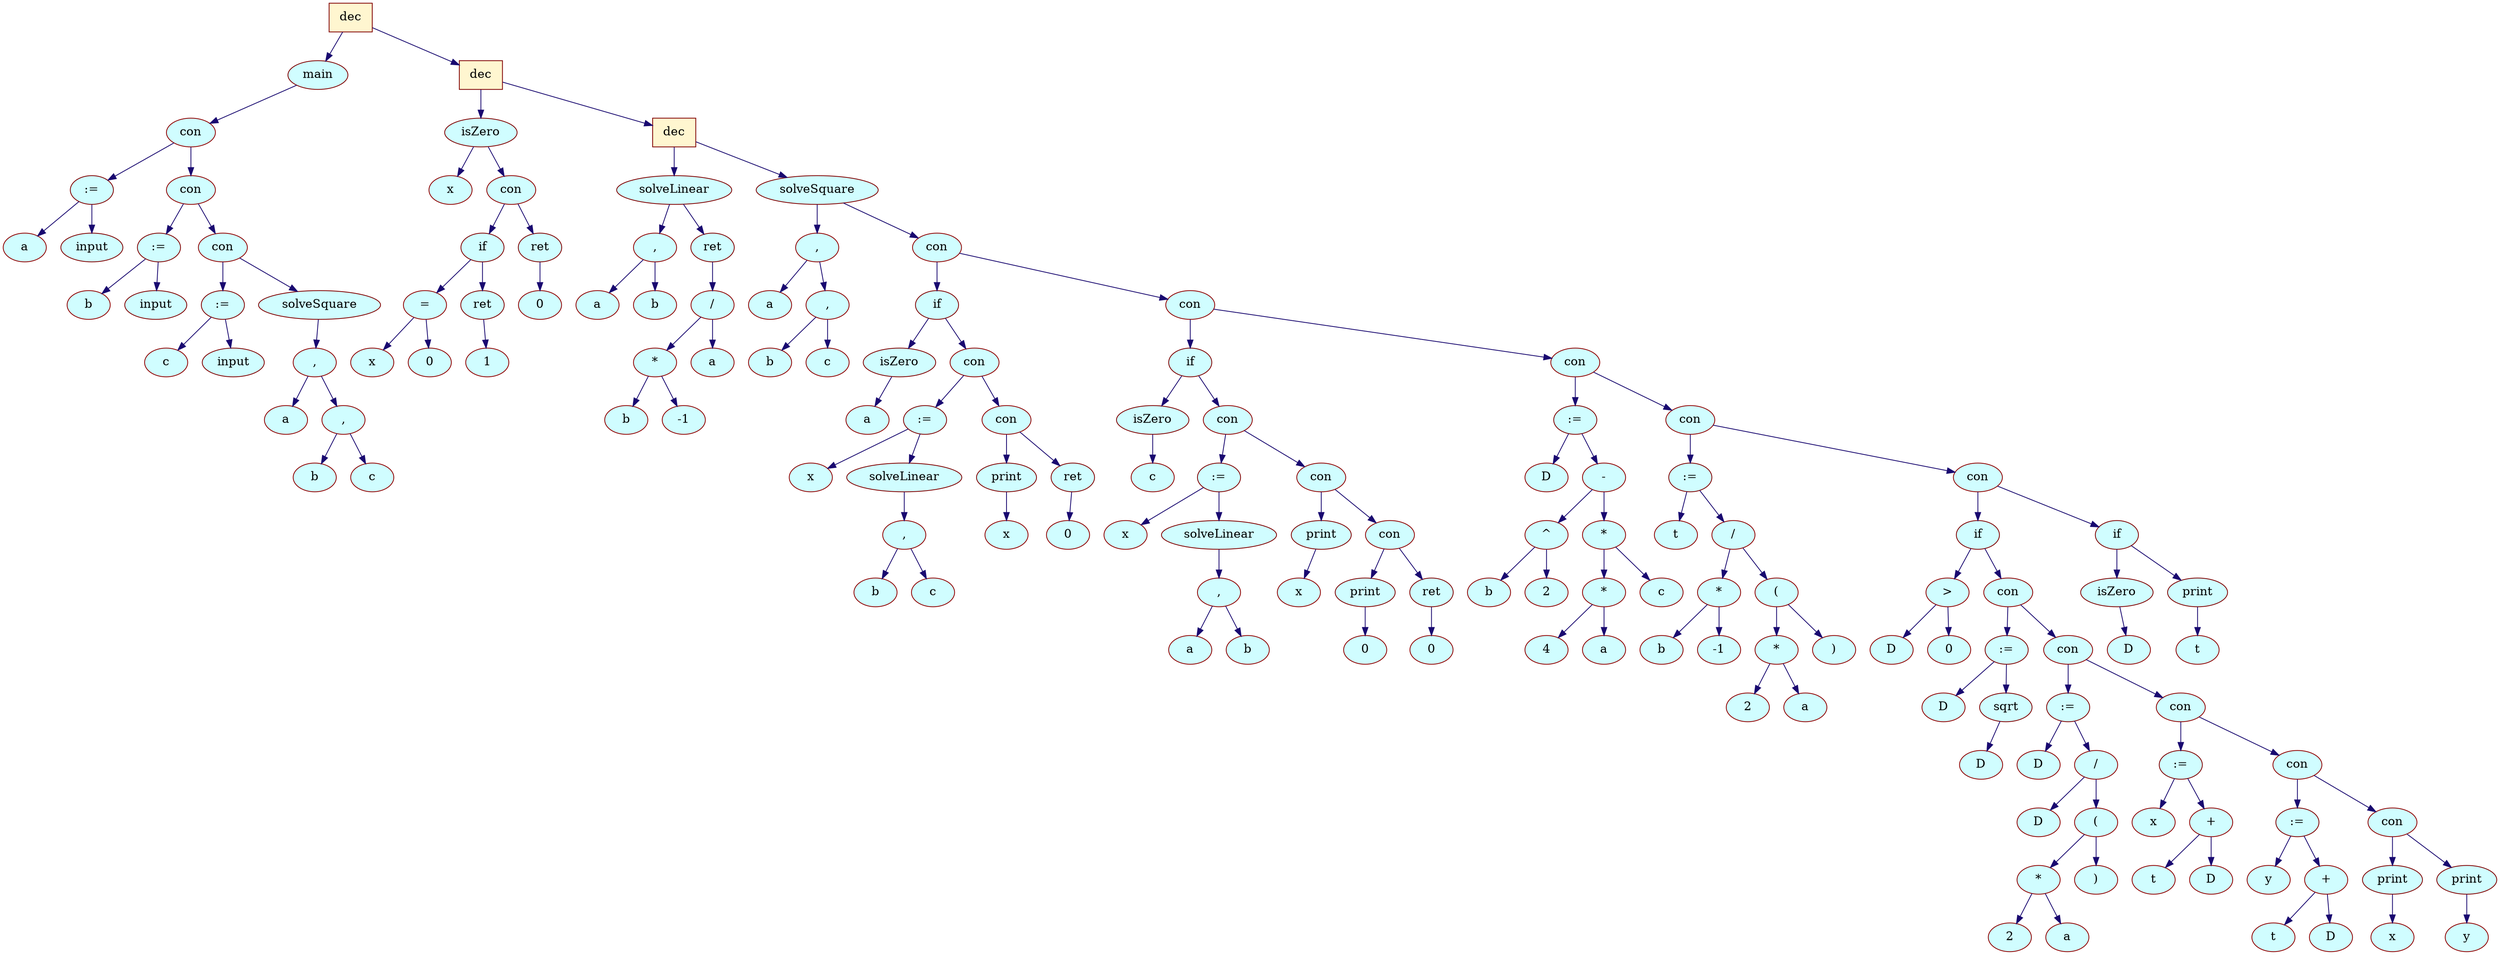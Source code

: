 digraph {
	node[shape = "cube", color = "#800000", fontsize = 15, style = "filled", fillcolor = "#88CEFA"];
	edge[color = "#190970", fontsize = 11];

		"dec_0x55d6ba259410"[shape = "cube", label = "dec", color="#800000",                                style="filled", fillcolor = "#FFF6D0"];
		"dec_0x55d6ba259410"->"main_0x55d6ba2593d0";

		"main_0x55d6ba2593d0"[shape = "ellipse", label = "main", color="#800000",                                style="filled", fillcolor = "#D0FDFF"];
		"main_0x55d6ba2593d0"->"con_0x55d6ba258d30";

		"con_0x55d6ba258d30"[shape = "ellipse", label = "con", color="#900000",                                style="filled", fillcolor = "#D0FDFF"];
		"con_0x55d6ba258d30"->":=_0x55d6ba258cb0";

		":=_0x55d6ba258cb0"[shape = "ellipse", label = ":=", color="#800000",                                style="filled", fillcolor = "#D0FDFF"];
		":=_0x55d6ba258cb0"->"a_0x55d6ba258c70";

		"a_0x55d6ba258c70"[shape = "ellipse", label = "a", color="#900000", style="filled",                            fillcolor = "#D0FDFF"];
		":=_0x55d6ba258cb0"->"input_0x55d6ba258c30";

		"input_0x55d6ba258c30"[shape = "ellipse", label = "input", color="#800000",                                style="filled", fillcolor = "#D0FDFF"];
		"con_0x55d6ba258d30"->"con_0x55d6ba258fb0";

		"con_0x55d6ba258fb0"[shape = "ellipse", label = "con", color="#900000",                                style="filled", fillcolor = "#D0FDFF"];
		"con_0x55d6ba258fb0"->":=_0x55d6ba258f30";

		":=_0x55d6ba258f30"[shape = "ellipse", label = ":=", color="#800000",                                style="filled", fillcolor = "#D0FDFF"];
		":=_0x55d6ba258f30"->"b_0x55d6ba258ef0";

		"b_0x55d6ba258ef0"[shape = "ellipse", label = "b", color="#900000", style="filled",                            fillcolor = "#D0FDFF"];
		":=_0x55d6ba258f30"->"input_0x55d6ba258eb0";

		"input_0x55d6ba258eb0"[shape = "ellipse", label = "input", color="#800000",                                style="filled", fillcolor = "#D0FDFF"];
		"con_0x55d6ba258fb0"->"con_0x55d6ba2591f0";

		"con_0x55d6ba2591f0"[shape = "ellipse", label = "con", color="#900000",                                style="filled", fillcolor = "#D0FDFF"];
		"con_0x55d6ba2591f0"->":=_0x55d6ba259170";

		":=_0x55d6ba259170"[shape = "ellipse", label = ":=", color="#800000",                                style="filled", fillcolor = "#D0FDFF"];
		":=_0x55d6ba259170"->"c_0x55d6ba2590b0";

		"c_0x55d6ba2590b0"[shape = "ellipse", label = "c", color="#900000", style="filled",                            fillcolor = "#D0FDFF"];
		":=_0x55d6ba259170"->"input_0x55d6ba259130";

		"input_0x55d6ba259130"[shape = "ellipse", label = "input", color="#800000",                                style="filled", fillcolor = "#D0FDFF"];
		"con_0x55d6ba2591f0"->"solveSquare_0x55d6ba259390";

		"solveSquare_0x55d6ba259390"[shape = "ellipse", label = "solveSquare", color="#800000",                                style="filled", fillcolor = "#D0FDFF"];
		"solveSquare_0x55d6ba259390"->",_0x55d6ba259290";

		",_0x55d6ba259290"[shape = "ellipse", label = ",", color="#900000",                                style="filled", fillcolor = "#D0FDFF"];
		",_0x55d6ba259290"->"a_0x55d6ba2591b0";

		"a_0x55d6ba2591b0"[shape = "ellipse", label = "a", color="#900000", style="filled",                            fillcolor = "#D0FDFF"];
		",_0x55d6ba259290"->",_0x55d6ba259310";

		",_0x55d6ba259310"[shape = "ellipse", label = ",", color="#900000",                                style="filled", fillcolor = "#D0FDFF"];
		",_0x55d6ba259310"->"b_0x55d6ba259250";

		"b_0x55d6ba259250"[shape = "ellipse", label = "b", color="#900000", style="filled",                            fillcolor = "#D0FDFF"];
		",_0x55d6ba259310"->"c_0x55d6ba2592d0";

		"c_0x55d6ba2592d0"[shape = "ellipse", label = "c", color="#900000", style="filled",                            fillcolor = "#D0FDFF"];
		"dec_0x55d6ba259410"->"dec_0x55d6ba259750";

		"dec_0x55d6ba259750"[shape = "cube", label = "dec", color="#800000",                                style="filled", fillcolor = "#FFF6D0"];
		"dec_0x55d6ba259750"->"isZero_0x55d6ba259690";

		"isZero_0x55d6ba259690"[shape = "ellipse", label = "isZero", color="#800000",                                style="filled", fillcolor = "#D0FDFF"];
		"isZero_0x55d6ba259690"->"x_0x55d6ba259350";

		"x_0x55d6ba259350"[shape = "ellipse", label = "x", color="#900000", style="filled",                            fillcolor = "#D0FDFF"];
		"isZero_0x55d6ba259690"->"con_0x55d6ba259650";

		"con_0x55d6ba259650"[shape = "ellipse", label = "con", color="#900000",                                style="filled", fillcolor = "#D0FDFF"];
		"con_0x55d6ba259650"->"if_0x55d6ba259590";

		"if_0x55d6ba259590"[shape = "ellipse", label = "if", color="#800000",                                style="filled", fillcolor = "#D0FDFF"];
		"if_0x55d6ba259590"->"=_0x55d6ba259510";

		"=_0x55d6ba259510"[shape = "ellipse", label = "=", color="#900000",                                style="filled", fillcolor = "#D0FDFF"];
		"=_0x55d6ba259510"->"x_0x55d6ba259490";

		"x_0x55d6ba259490"[shape = "ellipse", label = "x", color="#900000", style="filled",                            fillcolor = "#D0FDFF"];
		"=_0x55d6ba259510"->"0_0x55d6ba2594d0";

		"0_0x55d6ba2594d0"[shape = "ellipse", label = "0", color="#900000", style="filled",                            fillcolor = "#D0FDFF"];
		"if_0x55d6ba259590"->		"ret_0x55d6ba2595d0";

		"ret_0x55d6ba2595d0"[shape = "ellipse", label = "ret", color="#800000",                                style="filled", fillcolor = "#D0FDFF"];
		"ret_0x55d6ba2595d0"->"1_0x55d6ba259550";

		"1_0x55d6ba259550"[shape = "ellipse", label = "1", color="#900000", style="filled",                            fillcolor = "#D0FDFF"];
		"con_0x55d6ba259650"->		"ret_0x55d6ba2596d0";

		"ret_0x55d6ba2596d0"[shape = "ellipse", label = "ret", color="#800000",                                style="filled", fillcolor = "#D0FDFF"];
		"ret_0x55d6ba2596d0"->"0_0x55d6ba259610";

		"0_0x55d6ba259610"[shape = "ellipse", label = "0", color="#900000", style="filled",                            fillcolor = "#D0FDFF"];
		"dec_0x55d6ba259750"->"dec_0x55d6ba259a30";

		"dec_0x55d6ba259a30"[shape = "cube", label = "dec", color="#800000",                                style="filled", fillcolor = "#FFF6D0"];
		"dec_0x55d6ba259a30"->"solveLinear_0x55d6ba259970";

		"solveLinear_0x55d6ba259970"[shape = "ellipse", label = "solveLinear", color="#800000",                                style="filled", fillcolor = "#D0FDFF"];
		"solveLinear_0x55d6ba259970"->",_0x55d6ba2597f0";

		",_0x55d6ba2597f0"[shape = "ellipse", label = ",", color="#900000",                                style="filled", fillcolor = "#D0FDFF"];
		",_0x55d6ba2597f0"->"a_0x55d6ba259710";

		"a_0x55d6ba259710"[shape = "ellipse", label = "a", color="#900000", style="filled",                            fillcolor = "#D0FDFF"];
		",_0x55d6ba2597f0"->"b_0x55d6ba2597b0";

		"b_0x55d6ba2597b0"[shape = "ellipse", label = "b", color="#900000", style="filled",                            fillcolor = "#D0FDFF"];
		"solveLinear_0x55d6ba259970"->		"ret_0x55d6ba2599b0";

		"ret_0x55d6ba2599b0"[shape = "ellipse", label = "ret", color="#800000",                                style="filled", fillcolor = "#D0FDFF"];
		"ret_0x55d6ba2599b0"->"/_0x55d6ba259930";

		"/_0x55d6ba259930"[shape = "ellipse", label = "/", color="#900000",                                style="filled", fillcolor = "#D0FDFF"];
		"/_0x55d6ba259930"->"*_0x55d6ba2598b0";

		"*_0x55d6ba2598b0"[shape = "ellipse", label = "*", color="#900000",                                style="filled", fillcolor = "#D0FDFF"];
		"*_0x55d6ba2598b0"->"b_0x55d6ba259870";

		"b_0x55d6ba259870"[shape = "ellipse", label = "b", color="#900000", style="filled",                            fillcolor = "#D0FDFF"];
		"*_0x55d6ba2598b0"->"-1_0x55d6ba259830";

		"-1_0x55d6ba259830"[shape = "ellipse", label = "-1", color="#900000", style="filled",                            fillcolor = "#D0FDFF"];
		"/_0x55d6ba259930"->"a_0x55d6ba2598f0";

		"a_0x55d6ba2598f0"[shape = "ellipse", label = "a", color="#900000", style="filled",                            fillcolor = "#D0FDFF"];
		"dec_0x55d6ba259a30"->"solveSquare_0x55d6ba25bcf0";

		"solveSquare_0x55d6ba25bcf0"[shape = "ellipse", label = "solveSquare", color="#800000",                                style="filled", fillcolor = "#D0FDFF"];
		"solveSquare_0x55d6ba25bcf0"->",_0x55d6ba259dd0";

		",_0x55d6ba259dd0"[shape = "ellipse", label = ",", color="#900000",                                style="filled", fillcolor = "#D0FDFF"];
		",_0x55d6ba259dd0"->"a_0x55d6ba2599f0";

		"a_0x55d6ba2599f0"[shape = "ellipse", label = "a", color="#900000", style="filled",                            fillcolor = "#D0FDFF"];
		",_0x55d6ba259dd0"->",_0x55d6ba259e50";

		",_0x55d6ba259e50"[shape = "ellipse", label = ",", color="#900000",                                style="filled", fillcolor = "#D0FDFF"];
		",_0x55d6ba259e50"->"b_0x55d6ba259d90";

		"b_0x55d6ba259d90"[shape = "ellipse", label = "b", color="#900000", style="filled",                            fillcolor = "#D0FDFF"];
		",_0x55d6ba259e50"->"c_0x55d6ba259e10";

		"c_0x55d6ba259e10"[shape = "ellipse", label = "c", color="#900000", style="filled",                            fillcolor = "#D0FDFF"];
		"solveSquare_0x55d6ba25bcf0"->"con_0x55d6ba25a350";

		"con_0x55d6ba25a350"[shape = "ellipse", label = "con", color="#900000",                                style="filled", fillcolor = "#D0FDFF"];
		"con_0x55d6ba25a350"->"if_0x55d6ba25a290";

		"if_0x55d6ba25a290"[shape = "ellipse", label = "if", color="#800000",                                style="filled", fillcolor = "#D0FDFF"];
		"if_0x55d6ba25a290"->"isZero_0x55d6ba259f30";

		"isZero_0x55d6ba259f30"[shape = "ellipse", label = "isZero", color="#800000",                                style="filled", fillcolor = "#D0FDFF"];
		"isZero_0x55d6ba259f30"->"a_0x55d6ba259eb0";

		"a_0x55d6ba259eb0"[shape = "ellipse", label = "a", color="#900000", style="filled",                            fillcolor = "#D0FDFF"];
		"if_0x55d6ba25a290"->"con_0x55d6ba25a170";

		"con_0x55d6ba25a170"[shape = "ellipse", label = "con", color="#900000",                                style="filled", fillcolor = "#D0FDFF"];
		"con_0x55d6ba25a170"->":=_0x55d6ba25a0f0";

		":=_0x55d6ba25a0f0"[shape = "ellipse", label = ":=", color="#800000",                                style="filled", fillcolor = "#D0FDFF"];
		":=_0x55d6ba25a0f0"->"x_0x55d6ba25a070";

		"x_0x55d6ba25a070"[shape = "ellipse", label = "x", color="#900000", style="filled",                            fillcolor = "#D0FDFF"];
		":=_0x55d6ba25a0f0"->"solveLinear_0x55d6ba25a0b0";

		"solveLinear_0x55d6ba25a0b0"[shape = "ellipse", label = "solveLinear", color="#800000",                                style="filled", fillcolor = "#D0FDFF"];
		"solveLinear_0x55d6ba25a0b0"->",_0x55d6ba25a030";

		",_0x55d6ba25a030"[shape = "ellipse", label = ",", color="#900000",                                style="filled", fillcolor = "#D0FDFF"];
		",_0x55d6ba25a030"->"b_0x55d6ba259fb0";

		"b_0x55d6ba259fb0"[shape = "ellipse", label = "b", color="#900000", style="filled",                            fillcolor = "#D0FDFF"];
		",_0x55d6ba25a030"->"c_0x55d6ba259ff0";

		"c_0x55d6ba259ff0"[shape = "ellipse", label = "c", color="#900000", style="filled",                            fillcolor = "#D0FDFF"];
		"con_0x55d6ba25a170"->"con_0x55d6ba25a250";

		"con_0x55d6ba25a250"[shape = "ellipse", label = "con", color="#900000",                                style="filled", fillcolor = "#D0FDFF"];
		"con_0x55d6ba25a250"->"print_0x55d6ba25a210";

		"print_0x55d6ba25a210"[shape = "ellipse", label = "print", color="#800000",                                style="filled", fillcolor = "#D0FDFF"];
		"print_0x55d6ba25a210"->"x_0x55d6ba25a130";

		"x_0x55d6ba25a130"[shape = "ellipse", label = "x", color="#900000", style="filled",                            fillcolor = "#D0FDFF"];
		"con_0x55d6ba25a250"->		"ret_0x55d6ba25a2d0";

		"ret_0x55d6ba25a2d0"[shape = "ellipse", label = "ret", color="#800000",                                style="filled", fillcolor = "#D0FDFF"];
		"ret_0x55d6ba25a2d0"->"0_0x55d6ba25a1d0";

		"0_0x55d6ba25a1d0"[shape = "ellipse", label = "0", color="#900000", style="filled",                            fillcolor = "#D0FDFF"];
		"con_0x55d6ba25a350"->"con_0x55d6ba25a8f0";

		"con_0x55d6ba25a8f0"[shape = "ellipse", label = "con", color="#900000",                                style="filled", fillcolor = "#D0FDFF"];
		"con_0x55d6ba25a8f0"->"if_0x55d6ba25a830";

		"if_0x55d6ba25a830"[shape = "ellipse", label = "if", color="#800000",                                style="filled", fillcolor = "#D0FDFF"];
		"if_0x55d6ba25a830"->"isZero_0x55d6ba25a3f0";

		"isZero_0x55d6ba25a3f0"[shape = "ellipse", label = "isZero", color="#800000",                                style="filled", fillcolor = "#D0FDFF"];
		"isZero_0x55d6ba25a3f0"->"c_0x55d6ba25a310";

		"c_0x55d6ba25a310"[shape = "ellipse", label = "c", color="#900000", style="filled",                            fillcolor = "#D0FDFF"];
		"if_0x55d6ba25a830"->"con_0x55d6ba25a630";

		"con_0x55d6ba25a630"[shape = "ellipse", label = "con", color="#900000",                                style="filled", fillcolor = "#D0FDFF"];
		"con_0x55d6ba25a630"->":=_0x55d6ba25a5b0";

		":=_0x55d6ba25a5b0"[shape = "ellipse", label = ":=", color="#800000",                                style="filled", fillcolor = "#D0FDFF"];
		":=_0x55d6ba25a5b0"->"x_0x55d6ba25a530";

		"x_0x55d6ba25a530"[shape = "ellipse", label = "x", color="#900000", style="filled",                            fillcolor = "#D0FDFF"];
		":=_0x55d6ba25a5b0"->"solveLinear_0x55d6ba25a570";

		"solveLinear_0x55d6ba25a570"[shape = "ellipse", label = "solveLinear", color="#800000",                                style="filled", fillcolor = "#D0FDFF"];
		"solveLinear_0x55d6ba25a570"->",_0x55d6ba25a4f0";

		",_0x55d6ba25a4f0"[shape = "ellipse", label = ",", color="#900000",                                style="filled", fillcolor = "#D0FDFF"];
		",_0x55d6ba25a4f0"->"a_0x55d6ba25a470";

		"a_0x55d6ba25a470"[shape = "ellipse", label = "a", color="#900000", style="filled",                            fillcolor = "#D0FDFF"];
		",_0x55d6ba25a4f0"->"b_0x55d6ba25a4b0";

		"b_0x55d6ba25a4b0"[shape = "ellipse", label = "b", color="#900000", style="filled",                            fillcolor = "#D0FDFF"];
		"con_0x55d6ba25a630"->"con_0x55d6ba25a710";

		"con_0x55d6ba25a710"[shape = "ellipse", label = "con", color="#900000",                                style="filled", fillcolor = "#D0FDFF"];
		"con_0x55d6ba25a710"->"print_0x55d6ba25a6d0";

		"print_0x55d6ba25a6d0"[shape = "ellipse", label = "print", color="#800000",                                style="filled", fillcolor = "#D0FDFF"];
		"print_0x55d6ba25a6d0"->"x_0x55d6ba25a5f0";

		"x_0x55d6ba25a5f0"[shape = "ellipse", label = "x", color="#900000", style="filled",                            fillcolor = "#D0FDFF"];
		"con_0x55d6ba25a710"->"con_0x55d6ba25a7f0";

		"con_0x55d6ba25a7f0"[shape = "ellipse", label = "con", color="#900000",                                style="filled", fillcolor = "#D0FDFF"];
		"con_0x55d6ba25a7f0"->"print_0x55d6ba25a7b0";

		"print_0x55d6ba25a7b0"[shape = "ellipse", label = "print", color="#800000",                                style="filled", fillcolor = "#D0FDFF"];
		"print_0x55d6ba25a7b0"->"0_0x55d6ba25a690";

		"0_0x55d6ba25a690"[shape = "ellipse", label = "0", color="#900000", style="filled",                            fillcolor = "#D0FDFF"];
		"con_0x55d6ba25a7f0"->		"ret_0x55d6ba25a870";

		"ret_0x55d6ba25a870"[shape = "ellipse", label = "ret", color="#800000",                                style="filled", fillcolor = "#D0FDFF"];
		"ret_0x55d6ba25a870"->"0_0x55d6ba25a770";

		"0_0x55d6ba25a770"[shape = "ellipse", label = "0", color="#900000", style="filled",                            fillcolor = "#D0FDFF"];
		"con_0x55d6ba25a8f0"->"con_0x55d6ba25ac70";

		"con_0x55d6ba25ac70"[shape = "ellipse", label = "con", color="#900000",                                style="filled", fillcolor = "#D0FDFF"];
		"con_0x55d6ba25ac70"->":=_0x55d6ba25abf0";

		":=_0x55d6ba25abf0"[shape = "ellipse", label = ":=", color="#800000",                                style="filled", fillcolor = "#D0FDFF"];
		":=_0x55d6ba25abf0"->"D_0x55d6ba25abb0";

		"D_0x55d6ba25abb0"[shape = "ellipse", label = "D", color="#900000", style="filled",                            fillcolor = "#D0FDFF"];
		":=_0x55d6ba25abf0"->"-_0x55d6ba25ab70";

		"-_0x55d6ba25ab70"[shape = "ellipse", label = "-", color="#900000",                                style="filled", fillcolor = "#D0FDFF"];
		"-_0x55d6ba25ab70"->"^_0x55d6ba25a9f0";

		"^_0x55d6ba25a9f0"[shape = "ellipse", label = "^", color="#900000",                                style="filled", fillcolor = "#D0FDFF"];
		"^_0x55d6ba25a9f0"->"b_0x55d6ba25a970";

		"b_0x55d6ba25a970"[shape = "ellipse", label = "b", color="#900000", style="filled",                            fillcolor = "#D0FDFF"];
		"^_0x55d6ba25a9f0"->"2_0x55d6ba25a9b0";

		"2_0x55d6ba25a9b0"[shape = "ellipse", label = "2", color="#900000", style="filled",                            fillcolor = "#D0FDFF"];
		"-_0x55d6ba25ab70"->"*_0x55d6ba25ab30";

		"*_0x55d6ba25ab30"[shape = "ellipse", label = "*", color="#900000",                                style="filled", fillcolor = "#D0FDFF"];
		"*_0x55d6ba25ab30"->"*_0x55d6ba25aab0";

		"*_0x55d6ba25aab0"[shape = "ellipse", label = "*", color="#900000",                                style="filled", fillcolor = "#D0FDFF"];
		"*_0x55d6ba25aab0"->"4_0x55d6ba25aa30";

		"4_0x55d6ba25aa30"[shape = "ellipse", label = "4", color="#900000", style="filled",                            fillcolor = "#D0FDFF"];
		"*_0x55d6ba25aab0"->"a_0x55d6ba25aa70";

		"a_0x55d6ba25aa70"[shape = "ellipse", label = "a", color="#900000", style="filled",                            fillcolor = "#D0FDFF"];
		"*_0x55d6ba25ab30"->"c_0x55d6ba25aaf0";

		"c_0x55d6ba25aaf0"[shape = "ellipse", label = "c", color="#900000", style="filled",                            fillcolor = "#D0FDFF"];
		"con_0x55d6ba25ac70"->"con_0x55d6ba25afd0";

		"con_0x55d6ba25afd0"[shape = "ellipse", label = "con", color="#900000",                                style="filled", fillcolor = "#D0FDFF"];
		"con_0x55d6ba25afd0"->":=_0x55d6ba25af50";

		":=_0x55d6ba25af50"[shape = "ellipse", label = ":=", color="#800000",                                style="filled", fillcolor = "#D0FDFF"];
		":=_0x55d6ba25af50"->"t_0x55d6ba25af10";

		"t_0x55d6ba25af10"[shape = "ellipse", label = "t", color="#900000", style="filled",                            fillcolor = "#D0FDFF"];
		":=_0x55d6ba25af50"->"/_0x55d6ba25aed0";

		"/_0x55d6ba25aed0"[shape = "ellipse", label = "/", color="#900000",                                style="filled", fillcolor = "#D0FDFF"];
		"/_0x55d6ba25aed0"->"*_0x55d6ba25ad50";

		"*_0x55d6ba25ad50"[shape = "ellipse", label = "*", color="#900000",                                style="filled", fillcolor = "#D0FDFF"];
		"*_0x55d6ba25ad50"->"b_0x55d6ba25ad10";

		"b_0x55d6ba25ad10"[shape = "ellipse", label = "b", color="#900000", style="filled",                            fillcolor = "#D0FDFF"];
		"*_0x55d6ba25ad50"->"-1_0x55d6ba25acd0";

		"-1_0x55d6ba25acd0"[shape = "ellipse", label = "-1", color="#900000", style="filled",                            fillcolor = "#D0FDFF"];
		"/_0x55d6ba25aed0"->"(_0x55d6ba25ae90";

		"(_0x55d6ba25ae90"[shape = "ellipse", label = "(", color="#900000",                                style="filled", fillcolor = "#D0FDFF"];
		"(_0x55d6ba25ae90"->"*_0x55d6ba25ae10";

		"*_0x55d6ba25ae10"[shape = "ellipse", label = "*", color="#900000",                                style="filled", fillcolor = "#D0FDFF"];
		"*_0x55d6ba25ae10"->"2_0x55d6ba25ad90";

		"2_0x55d6ba25ad90"[shape = "ellipse", label = "2", color="#900000", style="filled",                            fillcolor = "#D0FDFF"];
		"*_0x55d6ba25ae10"->"a_0x55d6ba25add0";

		"a_0x55d6ba25add0"[shape = "ellipse", label = "a", color="#900000", style="filled",                            fillcolor = "#D0FDFF"];
		"(_0x55d6ba25ae90"->")_0x55d6ba25ae50";

		")_0x55d6ba25ae50"[shape = "ellipse", label = ")", color="#900000",                                style="filled", fillcolor = "#D0FDFF"];
		"con_0x55d6ba25afd0"->"con_0x55d6ba25bb70";

		"con_0x55d6ba25bb70"[shape = "ellipse", label = "con", color="#900000",                                style="filled", fillcolor = "#D0FDFF"];
		"con_0x55d6ba25bb70"->"if_0x55d6ba25bab0";

		"if_0x55d6ba25bab0"[shape = "ellipse", label = "if", color="#800000",                                style="filled", fillcolor = "#D0FDFF"];
		"if_0x55d6ba25bab0"->">_0x55d6ba25b070";

		">_0x55d6ba25b070"[shape = "ellipse", label = ">", color="#900000",                                style="filled", fillcolor = "#D0FDFF"];
		">_0x55d6ba25b070"->"D_0x55d6ba25af90";

		"D_0x55d6ba25af90"[shape = "ellipse", label = "D", color="#900000", style="filled",                            fillcolor = "#D0FDFF"];
		">_0x55d6ba25b070"->"0_0x55d6ba25b030";

		"0_0x55d6ba25b030"[shape = "ellipse", label = "0", color="#900000", style="filled",                            fillcolor = "#D0FDFF"];
		"if_0x55d6ba25bab0"->"con_0x55d6ba25b270";

		"con_0x55d6ba25b270"[shape = "ellipse", label = "con", color="#900000",                                style="filled", fillcolor = "#D0FDFF"];
		"con_0x55d6ba25b270"->":=_0x55d6ba25b1f0";

		":=_0x55d6ba25b1f0"[shape = "ellipse", label = ":=", color="#800000",                                style="filled", fillcolor = "#D0FDFF"];
		":=_0x55d6ba25b1f0"->"D_0x55d6ba25b170";

		"D_0x55d6ba25b170"[shape = "ellipse", label = "D", color="#900000", style="filled",                            fillcolor = "#D0FDFF"];
		":=_0x55d6ba25b1f0"->"sqrt_0x55d6ba25b1b0";

		"sqrt_0x55d6ba25b1b0"[shape = "ellipse", label = "sqrt", color="#800000",                                style="filled", fillcolor = "#D0FDFF"];
		"sqrt_0x55d6ba25b1b0"->"D_0x55d6ba25b130";

		"D_0x55d6ba25b130"[shape = "ellipse", label = "D", color="#900000", style="filled",                            fillcolor = "#D0FDFF"];
		"con_0x55d6ba25b270"->"con_0x55d6ba25b570";

		"con_0x55d6ba25b570"[shape = "ellipse", label = "con", color="#900000",                                style="filled", fillcolor = "#D0FDFF"];
		"con_0x55d6ba25b570"->":=_0x55d6ba25b4f0";

		":=_0x55d6ba25b4f0"[shape = "ellipse", label = ":=", color="#800000",                                style="filled", fillcolor = "#D0FDFF"];
		":=_0x55d6ba25b4f0"->"D_0x55d6ba25b4b0";

		"D_0x55d6ba25b4b0"[shape = "ellipse", label = "D", color="#900000", style="filled",                            fillcolor = "#D0FDFF"];
		":=_0x55d6ba25b4f0"->"/_0x55d6ba25b470";

		"/_0x55d6ba25b470"[shape = "ellipse", label = "/", color="#900000",                                style="filled", fillcolor = "#D0FDFF"];
		"/_0x55d6ba25b470"->"D_0x55d6ba25b2f0";

		"D_0x55d6ba25b2f0"[shape = "ellipse", label = "D", color="#900000", style="filled",                            fillcolor = "#D0FDFF"];
		"/_0x55d6ba25b470"->"(_0x55d6ba25b430";

		"(_0x55d6ba25b430"[shape = "ellipse", label = "(", color="#900000",                                style="filled", fillcolor = "#D0FDFF"];
		"(_0x55d6ba25b430"->"*_0x55d6ba25b3b0";

		"*_0x55d6ba25b3b0"[shape = "ellipse", label = "*", color="#900000",                                style="filled", fillcolor = "#D0FDFF"];
		"*_0x55d6ba25b3b0"->"2_0x55d6ba25b330";

		"2_0x55d6ba25b330"[shape = "ellipse", label = "2", color="#900000", style="filled",                            fillcolor = "#D0FDFF"];
		"*_0x55d6ba25b3b0"->"a_0x55d6ba25b370";

		"a_0x55d6ba25b370"[shape = "ellipse", label = "a", color="#900000", style="filled",                            fillcolor = "#D0FDFF"];
		"(_0x55d6ba25b430"->")_0x55d6ba25b3f0";

		")_0x55d6ba25b3f0"[shape = "ellipse", label = ")", color="#900000",                                style="filled", fillcolor = "#D0FDFF"];
		"con_0x55d6ba25b570"->"con_0x55d6ba25b770";

		"con_0x55d6ba25b770"[shape = "ellipse", label = "con", color="#900000",                                style="filled", fillcolor = "#D0FDFF"];
		"con_0x55d6ba25b770"->":=_0x55d6ba25b6f0";

		":=_0x55d6ba25b6f0"[shape = "ellipse", label = ":=", color="#800000",                                style="filled", fillcolor = "#D0FDFF"];
		":=_0x55d6ba25b6f0"->"x_0x55d6ba25b6b0";

		"x_0x55d6ba25b6b0"[shape = "ellipse", label = "x", color="#900000", style="filled",                            fillcolor = "#D0FDFF"];
		":=_0x55d6ba25b6f0"->"+_0x55d6ba25b670";

		"+_0x55d6ba25b670"[shape = "ellipse", label = "+", color="#900000",                                style="filled", fillcolor = "#D0FDFF"];
		"+_0x55d6ba25b670"->"t_0x55d6ba25b5f0";

		"t_0x55d6ba25b5f0"[shape = "ellipse", label = "t", color="#900000", style="filled",                            fillcolor = "#D0FDFF"];
		"+_0x55d6ba25b670"->"D_0x55d6ba25b630";

		"D_0x55d6ba25b630"[shape = "ellipse", label = "D", color="#900000", style="filled",                            fillcolor = "#D0FDFF"];
		"con_0x55d6ba25b770"->"con_0x55d6ba25b970";

		"con_0x55d6ba25b970"[shape = "ellipse", label = "con", color="#900000",                                style="filled", fillcolor = "#D0FDFF"];
		"con_0x55d6ba25b970"->":=_0x55d6ba25b8f0";

		":=_0x55d6ba25b8f0"[shape = "ellipse", label = ":=", color="#800000",                                style="filled", fillcolor = "#D0FDFF"];
		":=_0x55d6ba25b8f0"->"y_0x55d6ba25b8b0";

		"y_0x55d6ba25b8b0"[shape = "ellipse", label = "y", color="#900000", style="filled",                            fillcolor = "#D0FDFF"];
		":=_0x55d6ba25b8f0"->"+_0x55d6ba25b870";

		"+_0x55d6ba25b870"[shape = "ellipse", label = "+", color="#900000",                                style="filled", fillcolor = "#D0FDFF"];
		"+_0x55d6ba25b870"->"t_0x55d6ba25b7f0";

		"t_0x55d6ba25b7f0"[shape = "ellipse", label = "t", color="#900000", style="filled",                            fillcolor = "#D0FDFF"];
		"+_0x55d6ba25b870"->"D_0x55d6ba25b830";

		"D_0x55d6ba25b830"[shape = "ellipse", label = "D", color="#900000", style="filled",                            fillcolor = "#D0FDFF"];
		"con_0x55d6ba25b970"->"con_0x55d6ba25ba50";

		"con_0x55d6ba25ba50"[shape = "ellipse", label = "con", color="#900000",                                style="filled", fillcolor = "#D0FDFF"];
		"con_0x55d6ba25ba50"->"print_0x55d6ba25ba10";

		"print_0x55d6ba25ba10"[shape = "ellipse", label = "print", color="#800000",                                style="filled", fillcolor = "#D0FDFF"];
		"print_0x55d6ba25ba10"->"x_0x55d6ba25b930";

		"x_0x55d6ba25b930"[shape = "ellipse", label = "x", color="#900000", style="filled",                            fillcolor = "#D0FDFF"];
		"con_0x55d6ba25ba50"->"print_0x55d6ba25baf0";

		"print_0x55d6ba25baf0"[shape = "ellipse", label = "print", color="#800000",                                style="filled", fillcolor = "#D0FDFF"];
		"print_0x55d6ba25baf0"->"y_0x55d6ba25b9d0";

		"y_0x55d6ba25b9d0"[shape = "ellipse", label = "y", color="#900000", style="filled",                            fillcolor = "#D0FDFF"];
		"con_0x55d6ba25bb70"->"if_0x55d6ba25bc70";

		"if_0x55d6ba25bc70"[shape = "ellipse", label = "if", color="#800000",                                style="filled", fillcolor = "#D0FDFF"];
		"if_0x55d6ba25bc70"->"isZero_0x55d6ba25bc10";

		"isZero_0x55d6ba25bc10"[shape = "ellipse", label = "isZero", color="#800000",                                style="filled", fillcolor = "#D0FDFF"];
		"isZero_0x55d6ba25bc10"->"D_0x55d6ba25bb30";

		"D_0x55d6ba25bb30"[shape = "ellipse", label = "D", color="#900000", style="filled",                            fillcolor = "#D0FDFF"];
		"if_0x55d6ba25bc70"->"print_0x55d6ba25bcb0";

		"print_0x55d6ba25bcb0"[shape = "ellipse", label = "print", color="#800000",                                style="filled", fillcolor = "#D0FDFF"];
		"print_0x55d6ba25bcb0"->"t_0x55d6ba25bbd0";

		"t_0x55d6ba25bbd0"[shape = "ellipse", label = "t", color="#900000", style="filled",                            fillcolor = "#D0FDFF"];
}